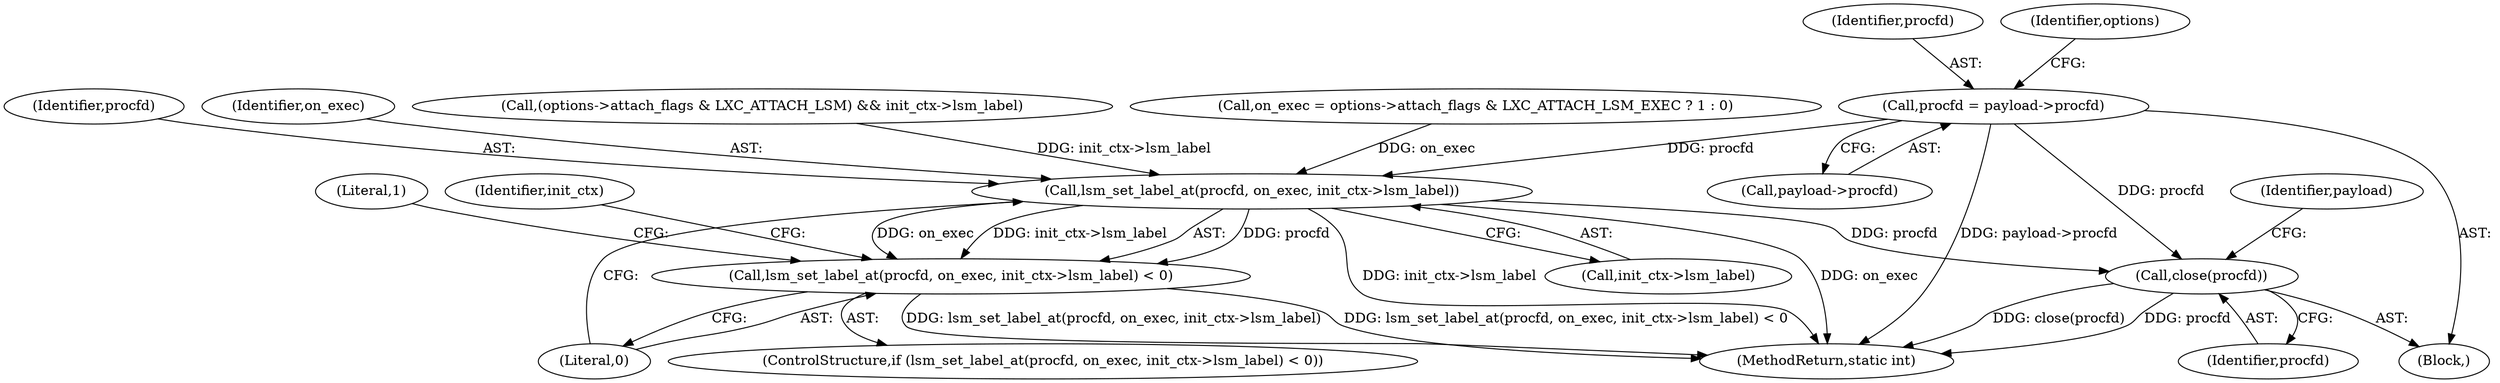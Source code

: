digraph "0_lxc_5c3fcae78b63ac9dd56e36075903921bd9461f9e@pointer" {
"1000133" [label="(Call,procfd = payload->procfd)"];
"1000533" [label="(Call,lsm_set_label_at(procfd, on_exec, init_ctx->lsm_label))"];
"1000532" [label="(Call,lsm_set_label_at(procfd, on_exec, init_ctx->lsm_label) < 0)"];
"1000689" [label="(Call,close(procfd))"];
"1000694" [label="(Identifier,payload)"];
"1000533" [label="(Call,lsm_set_label_at(procfd, on_exec, init_ctx->lsm_label))"];
"1000696" [label="(MethodReturn,static int)"];
"1000689" [label="(Call,close(procfd))"];
"1000134" [label="(Identifier,procfd)"];
"1000690" [label="(Identifier,procfd)"];
"1000140" [label="(Identifier,options)"];
"1000532" [label="(Call,lsm_set_label_at(procfd, on_exec, init_ctx->lsm_label) < 0)"];
"1000135" [label="(Call,payload->procfd)"];
"1000547" [label="(Identifier,init_ctx)"];
"1000119" [label="(Block,)"];
"1000534" [label="(Identifier,procfd)"];
"1000535" [label="(Identifier,on_exec)"];
"1000531" [label="(ControlStructure,if (lsm_set_label_at(procfd, on_exec, init_ctx->lsm_label) < 0))"];
"1000510" [label="(Call,(options->attach_flags & LXC_ATTACH_LSM) && init_ctx->lsm_label)"];
"1000521" [label="(Call,on_exec = options->attach_flags & LXC_ATTACH_LSM_EXEC ? 1 : 0)"];
"1000543" [label="(Literal,1)"];
"1000133" [label="(Call,procfd = payload->procfd)"];
"1000539" [label="(Literal,0)"];
"1000536" [label="(Call,init_ctx->lsm_label)"];
"1000133" -> "1000119"  [label="AST: "];
"1000133" -> "1000135"  [label="CFG: "];
"1000134" -> "1000133"  [label="AST: "];
"1000135" -> "1000133"  [label="AST: "];
"1000140" -> "1000133"  [label="CFG: "];
"1000133" -> "1000696"  [label="DDG: payload->procfd"];
"1000133" -> "1000533"  [label="DDG: procfd"];
"1000133" -> "1000689"  [label="DDG: procfd"];
"1000533" -> "1000532"  [label="AST: "];
"1000533" -> "1000536"  [label="CFG: "];
"1000534" -> "1000533"  [label="AST: "];
"1000535" -> "1000533"  [label="AST: "];
"1000536" -> "1000533"  [label="AST: "];
"1000539" -> "1000533"  [label="CFG: "];
"1000533" -> "1000696"  [label="DDG: init_ctx->lsm_label"];
"1000533" -> "1000696"  [label="DDG: on_exec"];
"1000533" -> "1000532"  [label="DDG: procfd"];
"1000533" -> "1000532"  [label="DDG: on_exec"];
"1000533" -> "1000532"  [label="DDG: init_ctx->lsm_label"];
"1000521" -> "1000533"  [label="DDG: on_exec"];
"1000510" -> "1000533"  [label="DDG: init_ctx->lsm_label"];
"1000533" -> "1000689"  [label="DDG: procfd"];
"1000532" -> "1000531"  [label="AST: "];
"1000532" -> "1000539"  [label="CFG: "];
"1000539" -> "1000532"  [label="AST: "];
"1000543" -> "1000532"  [label="CFG: "];
"1000547" -> "1000532"  [label="CFG: "];
"1000532" -> "1000696"  [label="DDG: lsm_set_label_at(procfd, on_exec, init_ctx->lsm_label)"];
"1000532" -> "1000696"  [label="DDG: lsm_set_label_at(procfd, on_exec, init_ctx->lsm_label) < 0"];
"1000689" -> "1000119"  [label="AST: "];
"1000689" -> "1000690"  [label="CFG: "];
"1000690" -> "1000689"  [label="AST: "];
"1000694" -> "1000689"  [label="CFG: "];
"1000689" -> "1000696"  [label="DDG: close(procfd)"];
"1000689" -> "1000696"  [label="DDG: procfd"];
}
